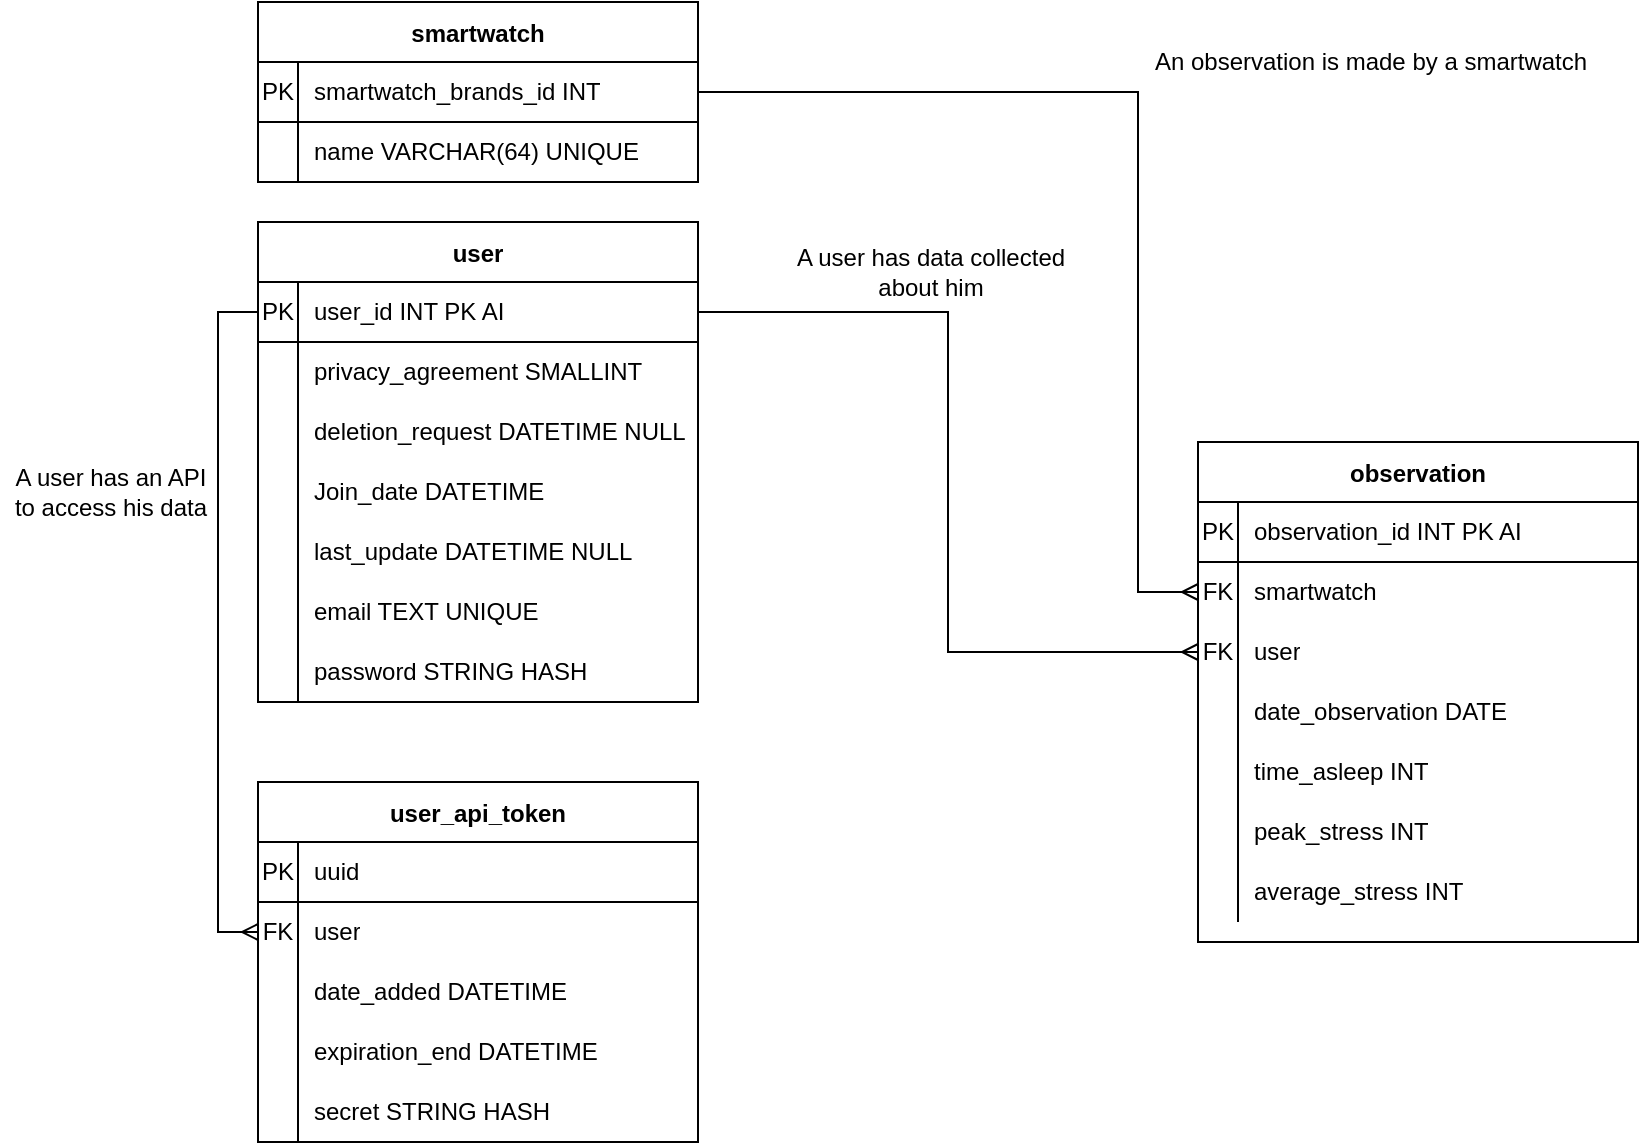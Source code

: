 <mxfile version="15.2.7" type="device"><diagram id="Bym7YVap5jjVZtV0FrqO" name="Pagina-1"><mxGraphModel dx="2249" dy="822" grid="1" gridSize="10" guides="1" tooltips="1" connect="1" arrows="1" fold="1" page="1" pageScale="1" pageWidth="827" pageHeight="1169" math="0" shadow="0"><root><mxCell id="0"/><mxCell id="1" parent="0"/><mxCell id="eF23W0_VLk4Krp0VH7jL-1" value="user" style="shape=table;startSize=30;container=1;collapsible=0;childLayout=tableLayout;fixedRows=1;rowLines=0;fontStyle=1;align=center;pointerEvents=1;" parent="1" vertex="1"><mxGeometry x="79" y="220" width="220" height="240" as="geometry"/></mxCell><mxCell id="eF23W0_VLk4Krp0VH7jL-2" value="" style="shape=partialRectangle;html=1;whiteSpace=wrap;collapsible=0;dropTarget=0;pointerEvents=1;fillColor=none;top=0;left=0;bottom=1;right=0;points=[[0,0.5],[1,0.5]];portConstraint=eastwest;" parent="eF23W0_VLk4Krp0VH7jL-1" vertex="1"><mxGeometry y="30" width="220" height="30" as="geometry"/></mxCell><mxCell id="eF23W0_VLk4Krp0VH7jL-3" value="PK" style="shape=partialRectangle;html=1;whiteSpace=wrap;connectable=0;fillColor=none;top=0;left=0;bottom=0;right=0;overflow=hidden;pointerEvents=1;" parent="eF23W0_VLk4Krp0VH7jL-2" vertex="1"><mxGeometry width="20" height="30" as="geometry"/></mxCell><mxCell id="eF23W0_VLk4Krp0VH7jL-4" value="user_id INT PK AI" style="shape=partialRectangle;html=1;whiteSpace=wrap;connectable=0;fillColor=none;top=0;left=0;bottom=0;right=0;align=left;spacingLeft=6;overflow=hidden;pointerEvents=1;" parent="eF23W0_VLk4Krp0VH7jL-2" vertex="1"><mxGeometry x="20" width="200" height="30" as="geometry"/></mxCell><mxCell id="eF23W0_VLk4Krp0VH7jL-5" value="" style="shape=partialRectangle;html=1;whiteSpace=wrap;collapsible=0;dropTarget=0;pointerEvents=1;fillColor=none;top=0;left=0;bottom=0;right=0;points=[[0,0.5],[1,0.5]];portConstraint=eastwest;" parent="eF23W0_VLk4Krp0VH7jL-1" vertex="1"><mxGeometry y="60" width="220" height="30" as="geometry"/></mxCell><mxCell id="eF23W0_VLk4Krp0VH7jL-6" value="" style="shape=partialRectangle;html=1;whiteSpace=wrap;connectable=0;fillColor=none;top=0;left=0;bottom=0;right=0;overflow=hidden;pointerEvents=1;" parent="eF23W0_VLk4Krp0VH7jL-5" vertex="1"><mxGeometry width="20" height="30" as="geometry"/></mxCell><mxCell id="eF23W0_VLk4Krp0VH7jL-7" value="privacy_agreement SMALLINT" style="shape=partialRectangle;html=1;whiteSpace=wrap;connectable=0;fillColor=none;top=0;left=0;bottom=0;right=0;align=left;spacingLeft=6;overflow=hidden;pointerEvents=1;" parent="eF23W0_VLk4Krp0VH7jL-5" vertex="1"><mxGeometry x="20" width="200" height="30" as="geometry"/></mxCell><mxCell id="eF23W0_VLk4Krp0VH7jL-30" style="shape=partialRectangle;html=1;whiteSpace=wrap;collapsible=0;dropTarget=0;pointerEvents=1;fillColor=none;top=0;left=0;bottom=0;right=0;points=[[0,0.5],[1,0.5]];portConstraint=eastwest;" parent="eF23W0_VLk4Krp0VH7jL-1" vertex="1"><mxGeometry y="90" width="220" height="30" as="geometry"/></mxCell><mxCell id="eF23W0_VLk4Krp0VH7jL-31" style="shape=partialRectangle;html=1;whiteSpace=wrap;connectable=0;fillColor=none;top=0;left=0;bottom=0;right=0;overflow=hidden;pointerEvents=1;" parent="eF23W0_VLk4Krp0VH7jL-30" vertex="1"><mxGeometry width="20" height="30" as="geometry"/></mxCell><mxCell id="eF23W0_VLk4Krp0VH7jL-32" value="deletion_request DATETIME NULL" style="shape=partialRectangle;html=1;whiteSpace=wrap;connectable=0;fillColor=none;top=0;left=0;bottom=0;right=0;align=left;spacingLeft=6;overflow=hidden;pointerEvents=1;" parent="eF23W0_VLk4Krp0VH7jL-30" vertex="1"><mxGeometry x="20" width="200" height="30" as="geometry"/></mxCell><mxCell id="eF23W0_VLk4Krp0VH7jL-8" value="" style="shape=partialRectangle;html=1;whiteSpace=wrap;collapsible=0;dropTarget=0;pointerEvents=1;fillColor=none;top=0;left=0;bottom=0;right=0;points=[[0,0.5],[1,0.5]];portConstraint=eastwest;" parent="eF23W0_VLk4Krp0VH7jL-1" vertex="1"><mxGeometry y="120" width="220" height="30" as="geometry"/></mxCell><mxCell id="eF23W0_VLk4Krp0VH7jL-9" value="" style="shape=partialRectangle;html=1;whiteSpace=wrap;connectable=0;fillColor=none;top=0;left=0;bottom=0;right=0;overflow=hidden;pointerEvents=1;" parent="eF23W0_VLk4Krp0VH7jL-8" vertex="1"><mxGeometry width="20" height="30" as="geometry"/></mxCell><mxCell id="eF23W0_VLk4Krp0VH7jL-10" value="Join_date DATETIME" style="shape=partialRectangle;html=1;whiteSpace=wrap;connectable=0;fillColor=none;top=0;left=0;bottom=0;right=0;align=left;spacingLeft=6;overflow=hidden;pointerEvents=1;" parent="eF23W0_VLk4Krp0VH7jL-8" vertex="1"><mxGeometry x="20" width="200" height="30" as="geometry"/></mxCell><mxCell id="eF23W0_VLk4Krp0VH7jL-36" style="shape=partialRectangle;html=1;whiteSpace=wrap;collapsible=0;dropTarget=0;pointerEvents=1;fillColor=none;top=0;left=0;bottom=0;right=0;points=[[0,0.5],[1,0.5]];portConstraint=eastwest;" parent="eF23W0_VLk4Krp0VH7jL-1" vertex="1"><mxGeometry y="150" width="220" height="30" as="geometry"/></mxCell><mxCell id="eF23W0_VLk4Krp0VH7jL-37" style="shape=partialRectangle;html=1;whiteSpace=wrap;connectable=0;fillColor=none;top=0;left=0;bottom=0;right=0;overflow=hidden;pointerEvents=1;" parent="eF23W0_VLk4Krp0VH7jL-36" vertex="1"><mxGeometry width="20" height="30" as="geometry"/></mxCell><mxCell id="eF23W0_VLk4Krp0VH7jL-38" value="last_update DATETIME NULL" style="shape=partialRectangle;html=1;whiteSpace=wrap;connectable=0;fillColor=none;top=0;left=0;bottom=0;right=0;align=left;spacingLeft=6;overflow=hidden;pointerEvents=1;" parent="eF23W0_VLk4Krp0VH7jL-36" vertex="1"><mxGeometry x="20" width="200" height="30" as="geometry"/></mxCell><mxCell id="eF23W0_VLk4Krp0VH7jL-21" style="shape=partialRectangle;html=1;whiteSpace=wrap;collapsible=0;dropTarget=0;pointerEvents=1;fillColor=none;top=0;left=0;bottom=0;right=0;points=[[0,0.5],[1,0.5]];portConstraint=eastwest;" parent="eF23W0_VLk4Krp0VH7jL-1" vertex="1"><mxGeometry y="180" width="220" height="30" as="geometry"/></mxCell><mxCell id="eF23W0_VLk4Krp0VH7jL-22" style="shape=partialRectangle;html=1;whiteSpace=wrap;connectable=0;fillColor=none;top=0;left=0;bottom=0;right=0;overflow=hidden;pointerEvents=1;" parent="eF23W0_VLk4Krp0VH7jL-21" vertex="1"><mxGeometry width="20" height="30" as="geometry"/></mxCell><mxCell id="eF23W0_VLk4Krp0VH7jL-23" value="email TEXT UNIQUE" style="shape=partialRectangle;html=1;whiteSpace=wrap;connectable=0;fillColor=none;top=0;left=0;bottom=0;right=0;align=left;spacingLeft=6;overflow=hidden;pointerEvents=1;" parent="eF23W0_VLk4Krp0VH7jL-21" vertex="1"><mxGeometry x="20" width="200" height="30" as="geometry"/></mxCell><mxCell id="eF23W0_VLk4Krp0VH7jL-24" style="shape=partialRectangle;html=1;whiteSpace=wrap;collapsible=0;dropTarget=0;pointerEvents=1;fillColor=none;top=0;left=0;bottom=0;right=0;points=[[0,0.5],[1,0.5]];portConstraint=eastwest;" parent="eF23W0_VLk4Krp0VH7jL-1" vertex="1"><mxGeometry y="210" width="220" height="30" as="geometry"/></mxCell><mxCell id="eF23W0_VLk4Krp0VH7jL-25" style="shape=partialRectangle;html=1;whiteSpace=wrap;connectable=0;fillColor=none;top=0;left=0;bottom=0;right=0;overflow=hidden;pointerEvents=1;" parent="eF23W0_VLk4Krp0VH7jL-24" vertex="1"><mxGeometry width="20" height="30" as="geometry"/></mxCell><mxCell id="eF23W0_VLk4Krp0VH7jL-26" value="password STRING HASH" style="shape=partialRectangle;html=1;whiteSpace=wrap;connectable=0;fillColor=none;top=0;left=0;bottom=0;right=0;align=left;spacingLeft=6;overflow=hidden;pointerEvents=1;" parent="eF23W0_VLk4Krp0VH7jL-24" vertex="1"><mxGeometry x="20" width="200" height="30" as="geometry"/></mxCell><mxCell id="eF23W0_VLk4Krp0VH7jL-11" value="smartwatch" style="shape=table;startSize=30;container=1;collapsible=0;childLayout=tableLayout;fixedRows=1;rowLines=0;fontStyle=1;align=center;pointerEvents=1;" parent="1" vertex="1"><mxGeometry x="79" y="110" width="220" height="90" as="geometry"/></mxCell><mxCell id="eF23W0_VLk4Krp0VH7jL-12" value="" style="shape=partialRectangle;html=1;whiteSpace=wrap;collapsible=0;dropTarget=0;pointerEvents=1;fillColor=none;top=0;left=0;bottom=1;right=0;points=[[0,0.5],[1,0.5]];portConstraint=eastwest;" parent="eF23W0_VLk4Krp0VH7jL-11" vertex="1"><mxGeometry y="30" width="220" height="30" as="geometry"/></mxCell><mxCell id="eF23W0_VLk4Krp0VH7jL-13" value="PK" style="shape=partialRectangle;html=1;whiteSpace=wrap;connectable=0;fillColor=none;top=0;left=0;bottom=0;right=0;overflow=hidden;pointerEvents=1;" parent="eF23W0_VLk4Krp0VH7jL-12" vertex="1"><mxGeometry width="20" height="30" as="geometry"/></mxCell><mxCell id="eF23W0_VLk4Krp0VH7jL-14" value="smartwatch_brands_id INT" style="shape=partialRectangle;html=1;whiteSpace=wrap;connectable=0;fillColor=none;top=0;left=0;bottom=0;right=0;align=left;spacingLeft=6;overflow=hidden;pointerEvents=1;" parent="eF23W0_VLk4Krp0VH7jL-12" vertex="1"><mxGeometry x="20" width="200" height="30" as="geometry"/></mxCell><mxCell id="eF23W0_VLk4Krp0VH7jL-15" value="" style="shape=partialRectangle;html=1;whiteSpace=wrap;collapsible=0;dropTarget=0;pointerEvents=1;fillColor=none;top=0;left=0;bottom=0;right=0;points=[[0,0.5],[1,0.5]];portConstraint=eastwest;" parent="eF23W0_VLk4Krp0VH7jL-11" vertex="1"><mxGeometry y="60" width="220" height="30" as="geometry"/></mxCell><mxCell id="eF23W0_VLk4Krp0VH7jL-16" value="" style="shape=partialRectangle;html=1;whiteSpace=wrap;connectable=0;fillColor=none;top=0;left=0;bottom=0;right=0;overflow=hidden;pointerEvents=1;" parent="eF23W0_VLk4Krp0VH7jL-15" vertex="1"><mxGeometry width="20" height="30" as="geometry"/></mxCell><mxCell id="eF23W0_VLk4Krp0VH7jL-17" value="name VARCHAR(64) UNIQUE" style="shape=partialRectangle;html=1;whiteSpace=wrap;connectable=0;fillColor=none;top=0;left=0;bottom=0;right=0;align=left;spacingLeft=6;overflow=hidden;pointerEvents=1;" parent="eF23W0_VLk4Krp0VH7jL-15" vertex="1"><mxGeometry x="20" width="200" height="30" as="geometry"/></mxCell><mxCell id="eF23W0_VLk4Krp0VH7jL-39" value="user_api_token" style="shape=table;startSize=30;container=1;collapsible=0;childLayout=tableLayout;fixedRows=1;rowLines=0;fontStyle=1;align=center;pointerEvents=1;" parent="1" vertex="1"><mxGeometry x="79" y="500" width="220" height="180" as="geometry"/></mxCell><mxCell id="eF23W0_VLk4Krp0VH7jL-40" value="" style="shape=partialRectangle;html=1;whiteSpace=wrap;collapsible=0;dropTarget=0;pointerEvents=1;fillColor=none;top=0;left=0;bottom=1;right=0;points=[[0,0.5],[1,0.5]];portConstraint=eastwest;" parent="eF23W0_VLk4Krp0VH7jL-39" vertex="1"><mxGeometry y="30" width="220" height="30" as="geometry"/></mxCell><mxCell id="eF23W0_VLk4Krp0VH7jL-41" value="PK" style="shape=partialRectangle;html=1;whiteSpace=wrap;connectable=0;fillColor=none;top=0;left=0;bottom=0;right=0;overflow=hidden;pointerEvents=1;" parent="eF23W0_VLk4Krp0VH7jL-40" vertex="1"><mxGeometry width="20" height="30" as="geometry"/></mxCell><mxCell id="eF23W0_VLk4Krp0VH7jL-42" value="uuid" style="shape=partialRectangle;html=1;whiteSpace=wrap;connectable=0;fillColor=none;top=0;left=0;bottom=0;right=0;align=left;spacingLeft=6;overflow=hidden;pointerEvents=1;" parent="eF23W0_VLk4Krp0VH7jL-40" vertex="1"><mxGeometry x="20" width="200" height="30" as="geometry"/></mxCell><mxCell id="eF23W0_VLk4Krp0VH7jL-58" style="shape=partialRectangle;html=1;whiteSpace=wrap;collapsible=0;dropTarget=0;pointerEvents=1;fillColor=none;top=0;left=0;bottom=0;right=0;points=[[0,0.5],[1,0.5]];portConstraint=eastwest;" parent="eF23W0_VLk4Krp0VH7jL-39" vertex="1"><mxGeometry y="60" width="220" height="30" as="geometry"/></mxCell><mxCell id="eF23W0_VLk4Krp0VH7jL-59" value="FK" style="shape=partialRectangle;html=1;whiteSpace=wrap;connectable=0;fillColor=none;top=0;left=0;bottom=0;right=0;overflow=hidden;pointerEvents=1;" parent="eF23W0_VLk4Krp0VH7jL-58" vertex="1"><mxGeometry width="20" height="30" as="geometry"/></mxCell><mxCell id="eF23W0_VLk4Krp0VH7jL-60" value="user" style="shape=partialRectangle;html=1;whiteSpace=wrap;connectable=0;fillColor=none;top=0;left=0;bottom=0;right=0;align=left;spacingLeft=6;overflow=hidden;pointerEvents=1;" parent="eF23W0_VLk4Krp0VH7jL-58" vertex="1"><mxGeometry x="20" width="200" height="30" as="geometry"/></mxCell><mxCell id="eF23W0_VLk4Krp0VH7jL-61" style="shape=partialRectangle;html=1;whiteSpace=wrap;collapsible=0;dropTarget=0;pointerEvents=1;fillColor=none;top=0;left=0;bottom=0;right=0;points=[[0,0.5],[1,0.5]];portConstraint=eastwest;" parent="eF23W0_VLk4Krp0VH7jL-39" vertex="1"><mxGeometry y="90" width="220" height="30" as="geometry"/></mxCell><mxCell id="eF23W0_VLk4Krp0VH7jL-62" style="shape=partialRectangle;html=1;whiteSpace=wrap;connectable=0;fillColor=none;top=0;left=0;bottom=0;right=0;overflow=hidden;pointerEvents=1;" parent="eF23W0_VLk4Krp0VH7jL-61" vertex="1"><mxGeometry width="20" height="30" as="geometry"/></mxCell><mxCell id="eF23W0_VLk4Krp0VH7jL-63" value="date_added DATETIME" style="shape=partialRectangle;html=1;whiteSpace=wrap;connectable=0;fillColor=none;top=0;left=0;bottom=0;right=0;align=left;spacingLeft=6;overflow=hidden;pointerEvents=1;" parent="eF23W0_VLk4Krp0VH7jL-61" vertex="1"><mxGeometry x="20" width="200" height="30" as="geometry"/></mxCell><mxCell id="eF23W0_VLk4Krp0VH7jL-64" style="shape=partialRectangle;html=1;whiteSpace=wrap;collapsible=0;dropTarget=0;pointerEvents=1;fillColor=none;top=0;left=0;bottom=0;right=0;points=[[0,0.5],[1,0.5]];portConstraint=eastwest;" parent="eF23W0_VLk4Krp0VH7jL-39" vertex="1"><mxGeometry y="120" width="220" height="30" as="geometry"/></mxCell><mxCell id="eF23W0_VLk4Krp0VH7jL-65" style="shape=partialRectangle;html=1;whiteSpace=wrap;connectable=0;fillColor=none;top=0;left=0;bottom=0;right=0;overflow=hidden;pointerEvents=1;" parent="eF23W0_VLk4Krp0VH7jL-64" vertex="1"><mxGeometry width="20" height="30" as="geometry"/></mxCell><mxCell id="eF23W0_VLk4Krp0VH7jL-66" value="expiration_end DATETIME" style="shape=partialRectangle;html=1;whiteSpace=wrap;connectable=0;fillColor=none;top=0;left=0;bottom=0;right=0;align=left;spacingLeft=6;overflow=hidden;pointerEvents=1;" parent="eF23W0_VLk4Krp0VH7jL-64" vertex="1"><mxGeometry x="20" width="200" height="30" as="geometry"/></mxCell><mxCell id="eF23W0_VLk4Krp0VH7jL-67" style="shape=partialRectangle;html=1;whiteSpace=wrap;collapsible=0;dropTarget=0;pointerEvents=1;fillColor=none;top=0;left=0;bottom=0;right=0;points=[[0,0.5],[1,0.5]];portConstraint=eastwest;" parent="eF23W0_VLk4Krp0VH7jL-39" vertex="1"><mxGeometry y="150" width="220" height="30" as="geometry"/></mxCell><mxCell id="eF23W0_VLk4Krp0VH7jL-68" style="shape=partialRectangle;html=1;whiteSpace=wrap;connectable=0;fillColor=none;top=0;left=0;bottom=0;right=0;overflow=hidden;pointerEvents=1;" parent="eF23W0_VLk4Krp0VH7jL-67" vertex="1"><mxGeometry width="20" height="30" as="geometry"/></mxCell><mxCell id="eF23W0_VLk4Krp0VH7jL-69" value="secret STRING HASH" style="shape=partialRectangle;html=1;whiteSpace=wrap;connectable=0;fillColor=none;top=0;left=0;bottom=0;right=0;align=left;spacingLeft=6;overflow=hidden;pointerEvents=1;" parent="eF23W0_VLk4Krp0VH7jL-67" vertex="1"><mxGeometry x="20" width="200" height="30" as="geometry"/></mxCell><mxCell id="eF23W0_VLk4Krp0VH7jL-95" value="observation" style="shape=table;startSize=30;container=1;collapsible=0;childLayout=tableLayout;fixedRows=1;rowLines=0;fontStyle=1;align=center;pointerEvents=1;" parent="1" vertex="1"><mxGeometry x="549" y="330" width="220" height="250" as="geometry"/></mxCell><mxCell id="eF23W0_VLk4Krp0VH7jL-96" value="" style="shape=partialRectangle;html=1;whiteSpace=wrap;collapsible=0;dropTarget=0;pointerEvents=1;fillColor=none;top=0;left=0;bottom=1;right=0;points=[[0,0.5],[1,0.5]];portConstraint=eastwest;" parent="eF23W0_VLk4Krp0VH7jL-95" vertex="1"><mxGeometry y="30" width="220" height="30" as="geometry"/></mxCell><mxCell id="eF23W0_VLk4Krp0VH7jL-97" value="PK" style="shape=partialRectangle;html=1;whiteSpace=wrap;connectable=0;fillColor=none;top=0;left=0;bottom=0;right=0;overflow=hidden;pointerEvents=1;" parent="eF23W0_VLk4Krp0VH7jL-96" vertex="1"><mxGeometry width="20" height="30" as="geometry"/></mxCell><mxCell id="eF23W0_VLk4Krp0VH7jL-98" value="observation_id INT PK AI" style="shape=partialRectangle;html=1;whiteSpace=wrap;connectable=0;fillColor=none;top=0;left=0;bottom=0;right=0;align=left;spacingLeft=6;overflow=hidden;pointerEvents=1;" parent="eF23W0_VLk4Krp0VH7jL-96" vertex="1"><mxGeometry x="20" width="200" height="30" as="geometry"/></mxCell><mxCell id="eF23W0_VLk4Krp0VH7jL-123" style="shape=partialRectangle;html=1;whiteSpace=wrap;collapsible=0;dropTarget=0;pointerEvents=1;fillColor=none;top=0;left=0;bottom=0;right=0;points=[[0,0.5],[1,0.5]];portConstraint=eastwest;" parent="eF23W0_VLk4Krp0VH7jL-95" vertex="1"><mxGeometry y="60" width="220" height="30" as="geometry"/></mxCell><mxCell id="eF23W0_VLk4Krp0VH7jL-124" value="FK" style="shape=partialRectangle;html=1;whiteSpace=wrap;connectable=0;fillColor=none;top=0;left=0;bottom=0;right=0;overflow=hidden;pointerEvents=1;" parent="eF23W0_VLk4Krp0VH7jL-123" vertex="1"><mxGeometry width="20" height="30" as="geometry"/></mxCell><mxCell id="eF23W0_VLk4Krp0VH7jL-125" value="smartwatch" style="shape=partialRectangle;html=1;whiteSpace=wrap;connectable=0;fillColor=none;top=0;left=0;bottom=0;right=0;align=left;spacingLeft=6;overflow=hidden;pointerEvents=1;" parent="eF23W0_VLk4Krp0VH7jL-123" vertex="1"><mxGeometry x="20" width="200" height="30" as="geometry"/></mxCell><mxCell id="eF23W0_VLk4Krp0VH7jL-130" style="shape=partialRectangle;html=1;whiteSpace=wrap;collapsible=0;dropTarget=0;pointerEvents=1;fillColor=none;top=0;left=0;bottom=0;right=0;points=[[0,0.5],[1,0.5]];portConstraint=eastwest;" parent="eF23W0_VLk4Krp0VH7jL-95" vertex="1"><mxGeometry y="90" width="220" height="30" as="geometry"/></mxCell><mxCell id="eF23W0_VLk4Krp0VH7jL-131" value="FK" style="shape=partialRectangle;html=1;whiteSpace=wrap;connectable=0;fillColor=none;top=0;left=0;bottom=0;right=0;overflow=hidden;pointerEvents=1;" parent="eF23W0_VLk4Krp0VH7jL-130" vertex="1"><mxGeometry width="20" height="30" as="geometry"/></mxCell><mxCell id="eF23W0_VLk4Krp0VH7jL-132" value="user" style="shape=partialRectangle;html=1;whiteSpace=wrap;connectable=0;fillColor=none;top=0;left=0;bottom=0;right=0;align=left;spacingLeft=6;overflow=hidden;pointerEvents=1;" parent="eF23W0_VLk4Krp0VH7jL-130" vertex="1"><mxGeometry x="20" width="200" height="30" as="geometry"/></mxCell><mxCell id="eF23W0_VLk4Krp0VH7jL-114" style="shape=partialRectangle;html=1;whiteSpace=wrap;collapsible=0;dropTarget=0;pointerEvents=1;fillColor=none;top=0;left=0;bottom=0;right=0;points=[[0,0.5],[1,0.5]];portConstraint=eastwest;" parent="eF23W0_VLk4Krp0VH7jL-95" vertex="1"><mxGeometry y="120" width="220" height="30" as="geometry"/></mxCell><mxCell id="eF23W0_VLk4Krp0VH7jL-115" style="shape=partialRectangle;html=1;whiteSpace=wrap;connectable=0;fillColor=none;top=0;left=0;bottom=0;right=0;overflow=hidden;pointerEvents=1;" parent="eF23W0_VLk4Krp0VH7jL-114" vertex="1"><mxGeometry width="20" height="30" as="geometry"/></mxCell><mxCell id="eF23W0_VLk4Krp0VH7jL-116" value="date_observation DATE" style="shape=partialRectangle;html=1;whiteSpace=wrap;connectable=0;fillColor=none;top=0;left=0;bottom=0;right=0;align=left;spacingLeft=6;overflow=hidden;pointerEvents=1;" parent="eF23W0_VLk4Krp0VH7jL-114" vertex="1"><mxGeometry x="20" width="200" height="30" as="geometry"/></mxCell><mxCell id="eF23W0_VLk4Krp0VH7jL-120" style="shape=partialRectangle;html=1;whiteSpace=wrap;collapsible=0;dropTarget=0;pointerEvents=1;fillColor=none;top=0;left=0;bottom=0;right=0;points=[[0,0.5],[1,0.5]];portConstraint=eastwest;" parent="eF23W0_VLk4Krp0VH7jL-95" vertex="1"><mxGeometry y="150" width="220" height="30" as="geometry"/></mxCell><mxCell id="eF23W0_VLk4Krp0VH7jL-121" style="shape=partialRectangle;html=1;whiteSpace=wrap;connectable=0;fillColor=none;top=0;left=0;bottom=0;right=0;overflow=hidden;pointerEvents=1;" parent="eF23W0_VLk4Krp0VH7jL-120" vertex="1"><mxGeometry width="20" height="30" as="geometry"/></mxCell><mxCell id="eF23W0_VLk4Krp0VH7jL-122" value="time_asleep INT" style="shape=partialRectangle;html=1;whiteSpace=wrap;connectable=0;fillColor=none;top=0;left=0;bottom=0;right=0;align=left;spacingLeft=6;overflow=hidden;pointerEvents=1;" parent="eF23W0_VLk4Krp0VH7jL-120" vertex="1"><mxGeometry x="20" width="200" height="30" as="geometry"/></mxCell><mxCell id="eF23W0_VLk4Krp0VH7jL-117" style="shape=partialRectangle;html=1;whiteSpace=wrap;collapsible=0;dropTarget=0;pointerEvents=1;fillColor=none;top=0;left=0;bottom=0;right=0;points=[[0,0.5],[1,0.5]];portConstraint=eastwest;" parent="eF23W0_VLk4Krp0VH7jL-95" vertex="1"><mxGeometry y="180" width="220" height="30" as="geometry"/></mxCell><mxCell id="eF23W0_VLk4Krp0VH7jL-118" style="shape=partialRectangle;html=1;whiteSpace=wrap;connectable=0;fillColor=none;top=0;left=0;bottom=0;right=0;overflow=hidden;pointerEvents=1;" parent="eF23W0_VLk4Krp0VH7jL-117" vertex="1"><mxGeometry width="20" height="30" as="geometry"/></mxCell><mxCell id="eF23W0_VLk4Krp0VH7jL-119" value="peak_stress INT" style="shape=partialRectangle;html=1;whiteSpace=wrap;connectable=0;fillColor=none;top=0;left=0;bottom=0;right=0;align=left;spacingLeft=6;overflow=hidden;pointerEvents=1;" parent="eF23W0_VLk4Krp0VH7jL-117" vertex="1"><mxGeometry x="20" width="200" height="30" as="geometry"/></mxCell><mxCell id="eF23W0_VLk4Krp0VH7jL-126" style="shape=partialRectangle;html=1;whiteSpace=wrap;collapsible=0;dropTarget=0;pointerEvents=1;fillColor=none;top=0;left=0;bottom=0;right=0;points=[[0,0.5],[1,0.5]];portConstraint=eastwest;" parent="eF23W0_VLk4Krp0VH7jL-95" vertex="1"><mxGeometry y="210" width="220" height="30" as="geometry"/></mxCell><mxCell id="eF23W0_VLk4Krp0VH7jL-127" style="shape=partialRectangle;html=1;whiteSpace=wrap;connectable=0;fillColor=none;top=0;left=0;bottom=0;right=0;overflow=hidden;pointerEvents=1;" parent="eF23W0_VLk4Krp0VH7jL-126" vertex="1"><mxGeometry width="20" height="30" as="geometry"/></mxCell><mxCell id="eF23W0_VLk4Krp0VH7jL-128" value="average_stress INT" style="shape=partialRectangle;html=1;whiteSpace=wrap;connectable=0;fillColor=none;top=0;left=0;bottom=0;right=0;align=left;spacingLeft=6;overflow=hidden;pointerEvents=1;" parent="eF23W0_VLk4Krp0VH7jL-126" vertex="1"><mxGeometry x="20" width="200" height="30" as="geometry"/></mxCell><mxCell id="eF23W0_VLk4Krp0VH7jL-129" style="edgeStyle=orthogonalEdgeStyle;rounded=0;orthogonalLoop=1;jettySize=auto;html=1;endArrow=ERmany;endFill=0;" parent="1" source="eF23W0_VLk4Krp0VH7jL-12" target="eF23W0_VLk4Krp0VH7jL-123" edge="1"><mxGeometry relative="1" as="geometry"><Array as="points"><mxPoint x="519" y="155"/><mxPoint x="519" y="405"/></Array></mxGeometry></mxCell><mxCell id="eF23W0_VLk4Krp0VH7jL-133" style="edgeStyle=orthogonalEdgeStyle;rounded=0;orthogonalLoop=1;jettySize=auto;html=1;endArrow=ERmany;endFill=0;" parent="1" source="eF23W0_VLk4Krp0VH7jL-2" target="eF23W0_VLk4Krp0VH7jL-130" edge="1"><mxGeometry relative="1" as="geometry"/></mxCell><mxCell id="eF23W0_VLk4Krp0VH7jL-134" style="edgeStyle=orthogonalEdgeStyle;rounded=0;orthogonalLoop=1;jettySize=auto;html=1;entryX=0;entryY=0.5;entryDx=0;entryDy=0;endArrow=ERmany;endFill=0;" parent="1" source="eF23W0_VLk4Krp0VH7jL-2" target="eF23W0_VLk4Krp0VH7jL-58" edge="1"><mxGeometry relative="1" as="geometry"/></mxCell><mxCell id="eF23W0_VLk4Krp0VH7jL-135" value="A user has an API &lt;br&gt;to access his data" style="text;html=1;align=center;verticalAlign=middle;resizable=0;points=[];autosize=1;strokeColor=none;fillColor=none;" parent="1" vertex="1"><mxGeometry x="-50" y="340" width="110" height="30" as="geometry"/></mxCell><mxCell id="eF23W0_VLk4Krp0VH7jL-136" value="An observation is made by a smartwatch" style="text;html=1;align=center;verticalAlign=middle;resizable=0;points=[];autosize=1;strokeColor=none;fillColor=none;" parent="1" vertex="1"><mxGeometry x="520" y="130" width="230" height="20" as="geometry"/></mxCell><mxCell id="eF23W0_VLk4Krp0VH7jL-137" value="A user has data collected &lt;br&gt;about him" style="text;html=1;align=center;verticalAlign=middle;resizable=0;points=[];autosize=1;strokeColor=none;fillColor=none;" parent="1" vertex="1"><mxGeometry x="340" y="230" width="150" height="30" as="geometry"/></mxCell></root></mxGraphModel></diagram></mxfile>
